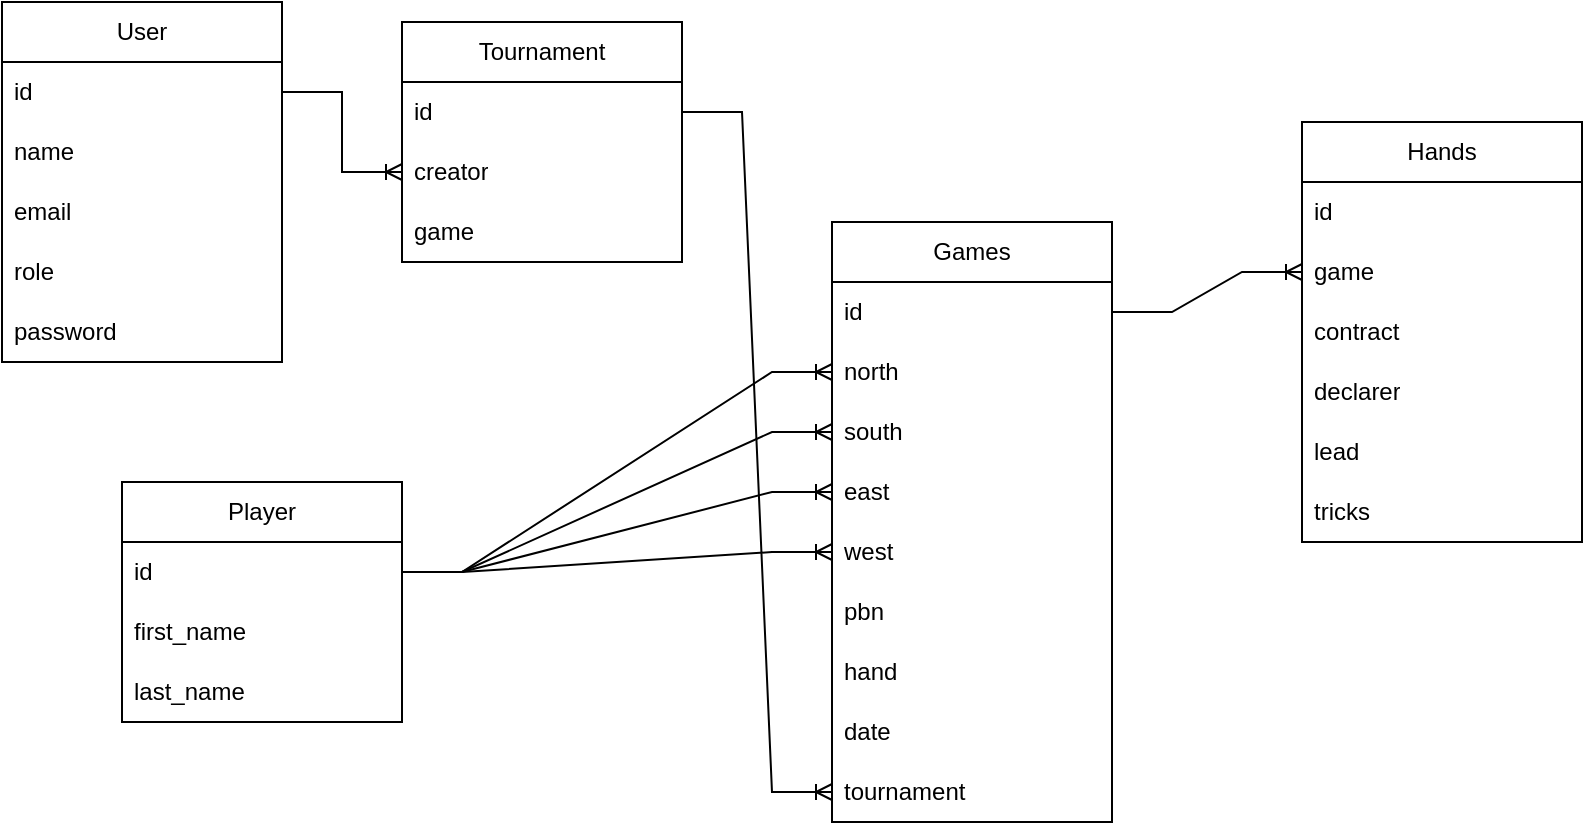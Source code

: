<mxfile version="21.6.9" type="device">
  <diagram id="R2lEEEUBdFMjLlhIrx00" name="Page-1">
    <mxGraphModel dx="794" dy="471" grid="1" gridSize="10" guides="1" tooltips="1" connect="1" arrows="1" fold="1" page="1" pageScale="1" pageWidth="850" pageHeight="1100" math="0" shadow="0" extFonts="Permanent Marker^https://fonts.googleapis.com/css?family=Permanent+Marker">
      <root>
        <mxCell id="0" />
        <mxCell id="1" parent="0" />
        <mxCell id="_0zR8tpMiIc_uGXx42CH-1" value="User" style="swimlane;fontStyle=0;childLayout=stackLayout;horizontal=1;startSize=30;horizontalStack=0;resizeParent=1;resizeParentMax=0;resizeLast=0;collapsible=1;marginBottom=0;whiteSpace=wrap;html=1;" vertex="1" parent="1">
          <mxGeometry x="10" y="30" width="140" height="180" as="geometry" />
        </mxCell>
        <mxCell id="_0zR8tpMiIc_uGXx42CH-2" value="id" style="text;strokeColor=none;fillColor=none;align=left;verticalAlign=middle;spacingLeft=4;spacingRight=4;overflow=hidden;points=[[0,0.5],[1,0.5]];portConstraint=eastwest;rotatable=0;whiteSpace=wrap;html=1;" vertex="1" parent="_0zR8tpMiIc_uGXx42CH-1">
          <mxGeometry y="30" width="140" height="30" as="geometry" />
        </mxCell>
        <mxCell id="_0zR8tpMiIc_uGXx42CH-3" value="name" style="text;strokeColor=none;fillColor=none;align=left;verticalAlign=middle;spacingLeft=4;spacingRight=4;overflow=hidden;points=[[0,0.5],[1,0.5]];portConstraint=eastwest;rotatable=0;whiteSpace=wrap;html=1;" vertex="1" parent="_0zR8tpMiIc_uGXx42CH-1">
          <mxGeometry y="60" width="140" height="30" as="geometry" />
        </mxCell>
        <mxCell id="_0zR8tpMiIc_uGXx42CH-4" value="email" style="text;strokeColor=none;fillColor=none;align=left;verticalAlign=middle;spacingLeft=4;spacingRight=4;overflow=hidden;points=[[0,0.5],[1,0.5]];portConstraint=eastwest;rotatable=0;whiteSpace=wrap;html=1;" vertex="1" parent="_0zR8tpMiIc_uGXx42CH-1">
          <mxGeometry y="90" width="140" height="30" as="geometry" />
        </mxCell>
        <mxCell id="_0zR8tpMiIc_uGXx42CH-5" value="role" style="text;strokeColor=none;fillColor=none;align=left;verticalAlign=middle;spacingLeft=4;spacingRight=4;overflow=hidden;points=[[0,0.5],[1,0.5]];portConstraint=eastwest;rotatable=0;whiteSpace=wrap;html=1;" vertex="1" parent="_0zR8tpMiIc_uGXx42CH-1">
          <mxGeometry y="120" width="140" height="30" as="geometry" />
        </mxCell>
        <mxCell id="_0zR8tpMiIc_uGXx42CH-6" value="password" style="text;strokeColor=none;fillColor=none;align=left;verticalAlign=middle;spacingLeft=4;spacingRight=4;overflow=hidden;points=[[0,0.5],[1,0.5]];portConstraint=eastwest;rotatable=0;whiteSpace=wrap;html=1;" vertex="1" parent="_0zR8tpMiIc_uGXx42CH-1">
          <mxGeometry y="150" width="140" height="30" as="geometry" />
        </mxCell>
        <mxCell id="_0zR8tpMiIc_uGXx42CH-7" value="Games" style="swimlane;fontStyle=0;childLayout=stackLayout;horizontal=1;startSize=30;horizontalStack=0;resizeParent=1;resizeParentMax=0;resizeLast=0;collapsible=1;marginBottom=0;whiteSpace=wrap;html=1;" vertex="1" parent="1">
          <mxGeometry x="425" y="140" width="140" height="300" as="geometry" />
        </mxCell>
        <mxCell id="_0zR8tpMiIc_uGXx42CH-8" value="id" style="text;strokeColor=none;fillColor=none;align=left;verticalAlign=middle;spacingLeft=4;spacingRight=4;overflow=hidden;points=[[0,0.5],[1,0.5]];portConstraint=eastwest;rotatable=0;whiteSpace=wrap;html=1;" vertex="1" parent="_0zR8tpMiIc_uGXx42CH-7">
          <mxGeometry y="30" width="140" height="30" as="geometry" />
        </mxCell>
        <mxCell id="_0zR8tpMiIc_uGXx42CH-10" value="north" style="text;strokeColor=none;fillColor=none;align=left;verticalAlign=middle;spacingLeft=4;spacingRight=4;overflow=hidden;points=[[0,0.5],[1,0.5]];portConstraint=eastwest;rotatable=0;whiteSpace=wrap;html=1;" vertex="1" parent="_0zR8tpMiIc_uGXx42CH-7">
          <mxGeometry y="60" width="140" height="30" as="geometry" />
        </mxCell>
        <mxCell id="_0zR8tpMiIc_uGXx42CH-12" value="south" style="text;strokeColor=none;fillColor=none;align=left;verticalAlign=middle;spacingLeft=4;spacingRight=4;overflow=hidden;points=[[0,0.5],[1,0.5]];portConstraint=eastwest;rotatable=0;whiteSpace=wrap;html=1;" vertex="1" parent="_0zR8tpMiIc_uGXx42CH-7">
          <mxGeometry y="90" width="140" height="30" as="geometry" />
        </mxCell>
        <mxCell id="_0zR8tpMiIc_uGXx42CH-13" value="east" style="text;strokeColor=none;fillColor=none;align=left;verticalAlign=middle;spacingLeft=4;spacingRight=4;overflow=hidden;points=[[0,0.5],[1,0.5]];portConstraint=eastwest;rotatable=0;whiteSpace=wrap;html=1;" vertex="1" parent="_0zR8tpMiIc_uGXx42CH-7">
          <mxGeometry y="120" width="140" height="30" as="geometry" />
        </mxCell>
        <mxCell id="_0zR8tpMiIc_uGXx42CH-14" value="west" style="text;strokeColor=none;fillColor=none;align=left;verticalAlign=middle;spacingLeft=4;spacingRight=4;overflow=hidden;points=[[0,0.5],[1,0.5]];portConstraint=eastwest;rotatable=0;whiteSpace=wrap;html=1;" vertex="1" parent="_0zR8tpMiIc_uGXx42CH-7">
          <mxGeometry y="150" width="140" height="30" as="geometry" />
        </mxCell>
        <mxCell id="_0zR8tpMiIc_uGXx42CH-15" value="pbn" style="text;strokeColor=none;fillColor=none;align=left;verticalAlign=middle;spacingLeft=4;spacingRight=4;overflow=hidden;points=[[0,0.5],[1,0.5]];portConstraint=eastwest;rotatable=0;whiteSpace=wrap;html=1;" vertex="1" parent="_0zR8tpMiIc_uGXx42CH-7">
          <mxGeometry y="180" width="140" height="30" as="geometry" />
        </mxCell>
        <mxCell id="_0zR8tpMiIc_uGXx42CH-16" value="hand" style="text;strokeColor=none;fillColor=none;align=left;verticalAlign=middle;spacingLeft=4;spacingRight=4;overflow=hidden;points=[[0,0.5],[1,0.5]];portConstraint=eastwest;rotatable=0;whiteSpace=wrap;html=1;" vertex="1" parent="_0zR8tpMiIc_uGXx42CH-7">
          <mxGeometry y="210" width="140" height="30" as="geometry" />
        </mxCell>
        <mxCell id="_0zR8tpMiIc_uGXx42CH-46" value="date" style="text;strokeColor=none;fillColor=none;align=left;verticalAlign=middle;spacingLeft=4;spacingRight=4;overflow=hidden;points=[[0,0.5],[1,0.5]];portConstraint=eastwest;rotatable=0;whiteSpace=wrap;html=1;" vertex="1" parent="_0zR8tpMiIc_uGXx42CH-7">
          <mxGeometry y="240" width="140" height="30" as="geometry" />
        </mxCell>
        <mxCell id="_0zR8tpMiIc_uGXx42CH-52" value="tournament" style="text;strokeColor=none;fillColor=none;align=left;verticalAlign=middle;spacingLeft=4;spacingRight=4;overflow=hidden;points=[[0,0.5],[1,0.5]];portConstraint=eastwest;rotatable=0;whiteSpace=wrap;html=1;" vertex="1" parent="_0zR8tpMiIc_uGXx42CH-7">
          <mxGeometry y="270" width="140" height="30" as="geometry" />
        </mxCell>
        <mxCell id="_0zR8tpMiIc_uGXx42CH-17" value="Hands" style="swimlane;fontStyle=0;childLayout=stackLayout;horizontal=1;startSize=30;horizontalStack=0;resizeParent=1;resizeParentMax=0;resizeLast=0;collapsible=1;marginBottom=0;whiteSpace=wrap;html=1;" vertex="1" parent="1">
          <mxGeometry x="660" y="90" width="140" height="210" as="geometry" />
        </mxCell>
        <mxCell id="_0zR8tpMiIc_uGXx42CH-18" value="id" style="text;strokeColor=none;fillColor=none;align=left;verticalAlign=middle;spacingLeft=4;spacingRight=4;overflow=hidden;points=[[0,0.5],[1,0.5]];portConstraint=eastwest;rotatable=0;whiteSpace=wrap;html=1;" vertex="1" parent="_0zR8tpMiIc_uGXx42CH-17">
          <mxGeometry y="30" width="140" height="30" as="geometry" />
        </mxCell>
        <mxCell id="_0zR8tpMiIc_uGXx42CH-19" value="game" style="text;strokeColor=none;fillColor=none;align=left;verticalAlign=middle;spacingLeft=4;spacingRight=4;overflow=hidden;points=[[0,0.5],[1,0.5]];portConstraint=eastwest;rotatable=0;whiteSpace=wrap;html=1;" vertex="1" parent="_0zR8tpMiIc_uGXx42CH-17">
          <mxGeometry y="60" width="140" height="30" as="geometry" />
        </mxCell>
        <mxCell id="_0zR8tpMiIc_uGXx42CH-20" value="contract" style="text;strokeColor=none;fillColor=none;align=left;verticalAlign=middle;spacingLeft=4;spacingRight=4;overflow=hidden;points=[[0,0.5],[1,0.5]];portConstraint=eastwest;rotatable=0;whiteSpace=wrap;html=1;" vertex="1" parent="_0zR8tpMiIc_uGXx42CH-17">
          <mxGeometry y="90" width="140" height="30" as="geometry" />
        </mxCell>
        <mxCell id="_0zR8tpMiIc_uGXx42CH-26" value="declarer" style="text;strokeColor=none;fillColor=none;align=left;verticalAlign=middle;spacingLeft=4;spacingRight=4;overflow=hidden;points=[[0,0.5],[1,0.5]];portConstraint=eastwest;rotatable=0;whiteSpace=wrap;html=1;" vertex="1" parent="_0zR8tpMiIc_uGXx42CH-17">
          <mxGeometry y="120" width="140" height="30" as="geometry" />
        </mxCell>
        <mxCell id="_0zR8tpMiIc_uGXx42CH-27" value="lead" style="text;strokeColor=none;fillColor=none;align=left;verticalAlign=middle;spacingLeft=4;spacingRight=4;overflow=hidden;points=[[0,0.5],[1,0.5]];portConstraint=eastwest;rotatable=0;whiteSpace=wrap;html=1;" vertex="1" parent="_0zR8tpMiIc_uGXx42CH-17">
          <mxGeometry y="150" width="140" height="30" as="geometry" />
        </mxCell>
        <mxCell id="_0zR8tpMiIc_uGXx42CH-28" value="tricks" style="text;strokeColor=none;fillColor=none;align=left;verticalAlign=middle;spacingLeft=4;spacingRight=4;overflow=hidden;points=[[0,0.5],[1,0.5]];portConstraint=eastwest;rotatable=0;whiteSpace=wrap;html=1;" vertex="1" parent="_0zR8tpMiIc_uGXx42CH-17">
          <mxGeometry y="180" width="140" height="30" as="geometry" />
        </mxCell>
        <mxCell id="_0zR8tpMiIc_uGXx42CH-29" value="Player" style="swimlane;fontStyle=0;childLayout=stackLayout;horizontal=1;startSize=30;horizontalStack=0;resizeParent=1;resizeParentMax=0;resizeLast=0;collapsible=1;marginBottom=0;whiteSpace=wrap;html=1;" vertex="1" parent="1">
          <mxGeometry x="70" y="270" width="140" height="120" as="geometry" />
        </mxCell>
        <mxCell id="_0zR8tpMiIc_uGXx42CH-30" value="id" style="text;strokeColor=none;fillColor=none;align=left;verticalAlign=middle;spacingLeft=4;spacingRight=4;overflow=hidden;points=[[0,0.5],[1,0.5]];portConstraint=eastwest;rotatable=0;whiteSpace=wrap;html=1;" vertex="1" parent="_0zR8tpMiIc_uGXx42CH-29">
          <mxGeometry y="30" width="140" height="30" as="geometry" />
        </mxCell>
        <mxCell id="_0zR8tpMiIc_uGXx42CH-31" value="first_name" style="text;strokeColor=none;fillColor=none;align=left;verticalAlign=middle;spacingLeft=4;spacingRight=4;overflow=hidden;points=[[0,0.5],[1,0.5]];portConstraint=eastwest;rotatable=0;whiteSpace=wrap;html=1;" vertex="1" parent="_0zR8tpMiIc_uGXx42CH-29">
          <mxGeometry y="60" width="140" height="30" as="geometry" />
        </mxCell>
        <mxCell id="_0zR8tpMiIc_uGXx42CH-32" value="last_name" style="text;strokeColor=none;fillColor=none;align=left;verticalAlign=middle;spacingLeft=4;spacingRight=4;overflow=hidden;points=[[0,0.5],[1,0.5]];portConstraint=eastwest;rotatable=0;whiteSpace=wrap;html=1;" vertex="1" parent="_0zR8tpMiIc_uGXx42CH-29">
          <mxGeometry y="90" width="140" height="30" as="geometry" />
        </mxCell>
        <mxCell id="_0zR8tpMiIc_uGXx42CH-38" value="" style="edgeStyle=entityRelationEdgeStyle;fontSize=12;html=1;endArrow=ERoneToMany;rounded=0;exitX=1;exitY=0.5;exitDx=0;exitDy=0;entryX=0;entryY=0.5;entryDx=0;entryDy=0;" edge="1" parent="1" source="_0zR8tpMiIc_uGXx42CH-2" target="_0zR8tpMiIc_uGXx42CH-49">
          <mxGeometry width="100" height="100" relative="1" as="geometry">
            <mxPoint x="240" y="230" as="sourcePoint" />
            <mxPoint x="340" y="130" as="targetPoint" />
            <Array as="points">
              <mxPoint x="230" y="150" />
              <mxPoint x="230" y="130" />
              <mxPoint x="250" y="130" />
            </Array>
          </mxGeometry>
        </mxCell>
        <mxCell id="_0zR8tpMiIc_uGXx42CH-40" value="" style="edgeStyle=entityRelationEdgeStyle;fontSize=12;html=1;endArrow=ERoneToMany;rounded=0;exitX=1;exitY=0.5;exitDx=0;exitDy=0;entryX=0;entryY=0.5;entryDx=0;entryDy=0;" edge="1" parent="1" source="_0zR8tpMiIc_uGXx42CH-30" target="_0zR8tpMiIc_uGXx42CH-10">
          <mxGeometry width="100" height="100" relative="1" as="geometry">
            <mxPoint x="240" y="255" as="sourcePoint" />
            <mxPoint x="340" y="155" as="targetPoint" />
            <Array as="points">
              <mxPoint x="170" y="215" />
            </Array>
          </mxGeometry>
        </mxCell>
        <mxCell id="_0zR8tpMiIc_uGXx42CH-41" value="" style="edgeStyle=entityRelationEdgeStyle;fontSize=12;html=1;endArrow=ERoneToMany;rounded=0;exitX=1;exitY=0.5;exitDx=0;exitDy=0;entryX=0;entryY=0.5;entryDx=0;entryDy=0;" edge="1" parent="1" source="_0zR8tpMiIc_uGXx42CH-30" target="_0zR8tpMiIc_uGXx42CH-12">
          <mxGeometry width="100" height="100" relative="1" as="geometry">
            <mxPoint x="240" y="280" as="sourcePoint" />
            <mxPoint x="340" y="180" as="targetPoint" />
            <Array as="points">
              <mxPoint x="160" y="300" />
              <mxPoint x="190" y="260" />
            </Array>
          </mxGeometry>
        </mxCell>
        <mxCell id="_0zR8tpMiIc_uGXx42CH-42" value="" style="edgeStyle=entityRelationEdgeStyle;fontSize=12;html=1;endArrow=ERoneToMany;rounded=0;exitX=1;exitY=0.5;exitDx=0;exitDy=0;entryX=0;entryY=0.5;entryDx=0;entryDy=0;" edge="1" parent="1" source="_0zR8tpMiIc_uGXx42CH-30" target="_0zR8tpMiIc_uGXx42CH-13">
          <mxGeometry width="100" height="100" relative="1" as="geometry">
            <mxPoint x="240" y="310" as="sourcePoint" />
            <mxPoint x="340" y="210" as="targetPoint" />
            <Array as="points">
              <mxPoint x="180" y="300" />
              <mxPoint x="210" y="300" />
              <mxPoint x="170" y="300" />
            </Array>
          </mxGeometry>
        </mxCell>
        <mxCell id="_0zR8tpMiIc_uGXx42CH-43" value="" style="edgeStyle=entityRelationEdgeStyle;fontSize=12;html=1;endArrow=ERoneToMany;rounded=0;exitX=1;exitY=0.5;exitDx=0;exitDy=0;entryX=0;entryY=0.5;entryDx=0;entryDy=0;" edge="1" parent="1" source="_0zR8tpMiIc_uGXx42CH-30" target="_0zR8tpMiIc_uGXx42CH-14">
          <mxGeometry width="100" height="100" relative="1" as="geometry">
            <mxPoint x="240" y="340" as="sourcePoint" />
            <mxPoint x="340" y="240" as="targetPoint" />
            <Array as="points">
              <mxPoint x="190" y="340" />
              <mxPoint x="190" y="320" />
              <mxPoint x="180" y="370" />
            </Array>
          </mxGeometry>
        </mxCell>
        <mxCell id="_0zR8tpMiIc_uGXx42CH-47" value="Tournament" style="swimlane;fontStyle=0;childLayout=stackLayout;horizontal=1;startSize=30;horizontalStack=0;resizeParent=1;resizeParentMax=0;resizeLast=0;collapsible=1;marginBottom=0;whiteSpace=wrap;html=1;" vertex="1" parent="1">
          <mxGeometry x="210" y="40" width="140" height="120" as="geometry" />
        </mxCell>
        <mxCell id="_0zR8tpMiIc_uGXx42CH-48" value="id" style="text;strokeColor=none;fillColor=none;align=left;verticalAlign=middle;spacingLeft=4;spacingRight=4;overflow=hidden;points=[[0,0.5],[1,0.5]];portConstraint=eastwest;rotatable=0;whiteSpace=wrap;html=1;" vertex="1" parent="_0zR8tpMiIc_uGXx42CH-47">
          <mxGeometry y="30" width="140" height="30" as="geometry" />
        </mxCell>
        <mxCell id="_0zR8tpMiIc_uGXx42CH-49" value="creator" style="text;strokeColor=none;fillColor=none;align=left;verticalAlign=middle;spacingLeft=4;spacingRight=4;overflow=hidden;points=[[0,0.5],[1,0.5]];portConstraint=eastwest;rotatable=0;whiteSpace=wrap;html=1;" vertex="1" parent="_0zR8tpMiIc_uGXx42CH-47">
          <mxGeometry y="60" width="140" height="30" as="geometry" />
        </mxCell>
        <mxCell id="_0zR8tpMiIc_uGXx42CH-50" value="game" style="text;strokeColor=none;fillColor=none;align=left;verticalAlign=middle;spacingLeft=4;spacingRight=4;overflow=hidden;points=[[0,0.5],[1,0.5]];portConstraint=eastwest;rotatable=0;whiteSpace=wrap;html=1;" vertex="1" parent="_0zR8tpMiIc_uGXx42CH-47">
          <mxGeometry y="90" width="140" height="30" as="geometry" />
        </mxCell>
        <mxCell id="_0zR8tpMiIc_uGXx42CH-51" value="" style="edgeStyle=entityRelationEdgeStyle;fontSize=12;html=1;endArrow=ERoneToMany;rounded=0;exitX=1;exitY=0.5;exitDx=0;exitDy=0;entryX=0;entryY=0.5;entryDx=0;entryDy=0;" edge="1" parent="1" source="_0zR8tpMiIc_uGXx42CH-48" target="_0zR8tpMiIc_uGXx42CH-52">
          <mxGeometry width="100" height="100" relative="1" as="geometry">
            <mxPoint x="300" y="230" as="sourcePoint" />
            <mxPoint x="400" y="130" as="targetPoint" />
            <Array as="points">
              <mxPoint x="290" y="160" />
            </Array>
          </mxGeometry>
        </mxCell>
        <mxCell id="_0zR8tpMiIc_uGXx42CH-53" value="" style="edgeStyle=entityRelationEdgeStyle;fontSize=12;html=1;endArrow=ERoneToMany;rounded=0;exitX=1;exitY=0.5;exitDx=0;exitDy=0;entryX=0;entryY=0.5;entryDx=0;entryDy=0;" edge="1" parent="1" source="_0zR8tpMiIc_uGXx42CH-8" target="_0zR8tpMiIc_uGXx42CH-19">
          <mxGeometry width="100" height="100" relative="1" as="geometry">
            <mxPoint x="565" y="345" as="sourcePoint" />
            <mxPoint x="665" y="150" as="targetPoint" />
          </mxGeometry>
        </mxCell>
      </root>
    </mxGraphModel>
  </diagram>
</mxfile>
